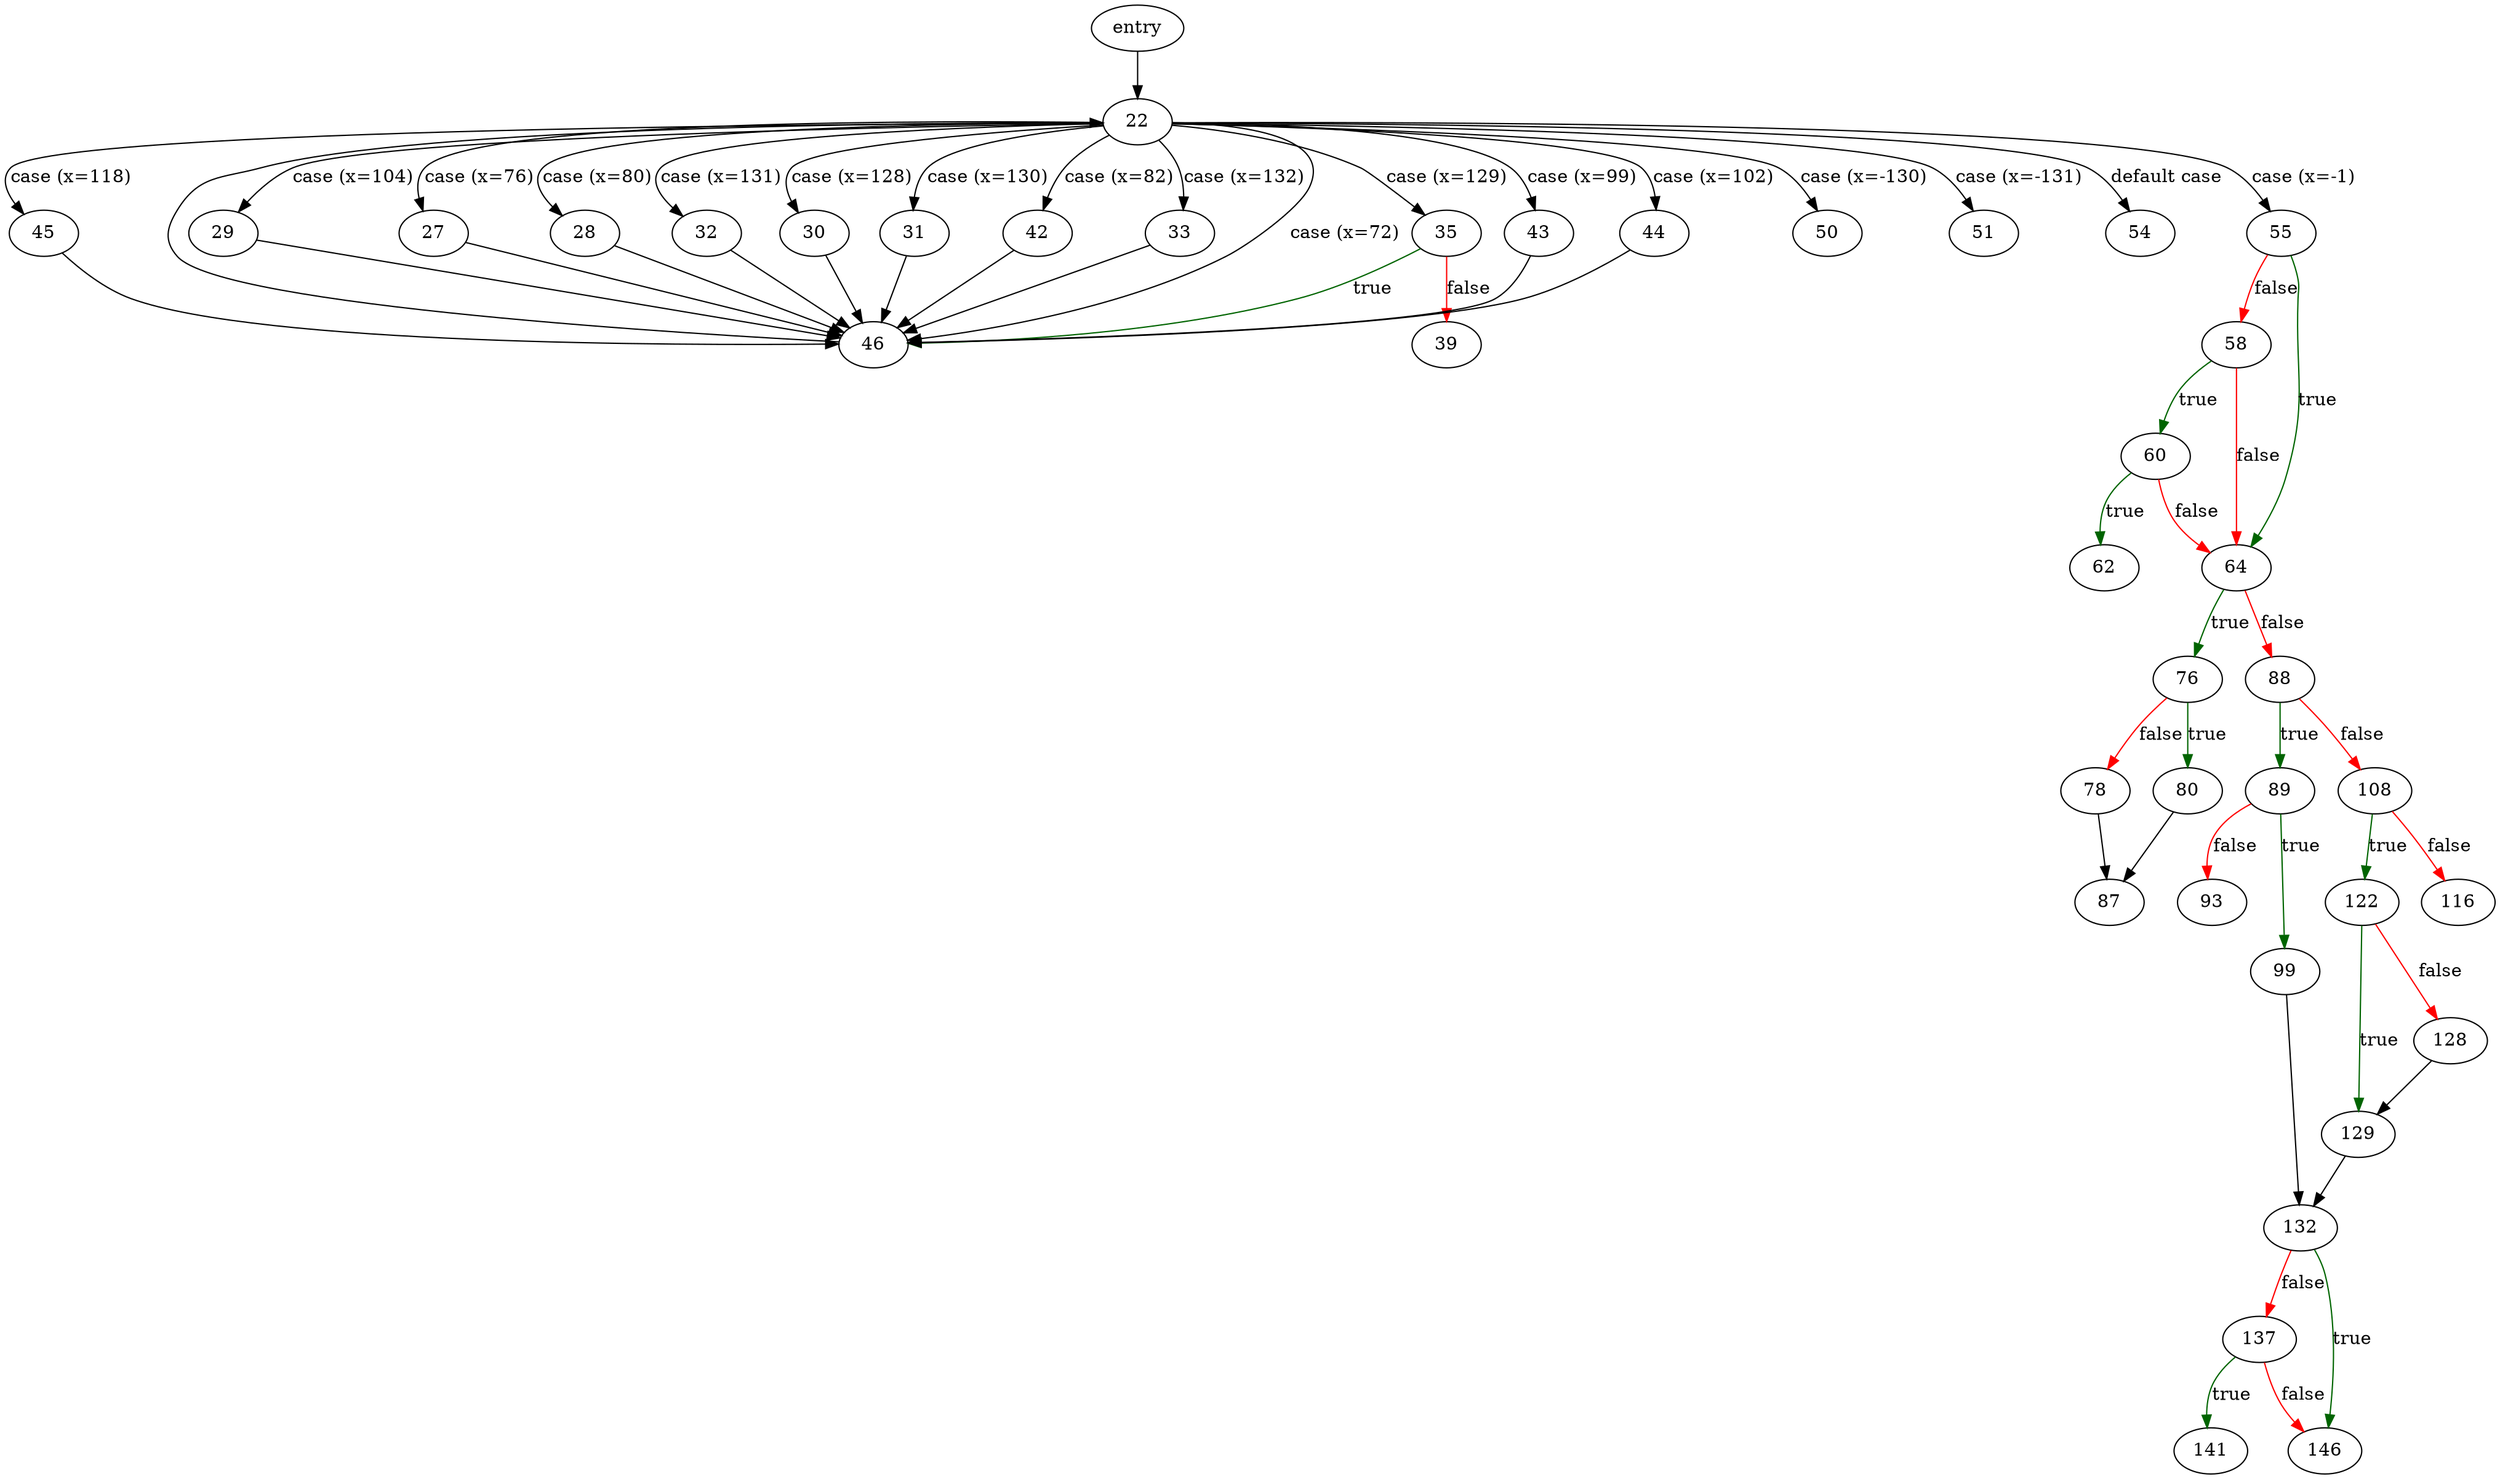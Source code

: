 digraph "main" {
	// Node definitions.
	2 [label=entry];
	22;
	27;
	28;
	29;
	30;
	31;
	32;
	33;
	35;
	39;
	42;
	43;
	44;
	45;
	46;
	50;
	51;
	54;
	55;
	58;
	60;
	62;
	64;
	76;
	78;
	80;
	87;
	88;
	89;
	93;
	99;
	108;
	116;
	122;
	128;
	129;
	132;
	137;
	141;
	146;

	// Edge definitions.
	2 -> 22;
	22 -> 27 [label="case (x=76)"];
	22 -> 28 [label="case (x=80)"];
	22 -> 29 [label="case (x=104)"];
	22 -> 30 [label="case (x=128)"];
	22 -> 31 [label="case (x=130)"];
	22 -> 32 [label="case (x=131)"];
	22 -> 33 [label="case (x=132)"];
	22 -> 35 [label="case (x=129)"];
	22 -> 42 [label="case (x=82)"];
	22 -> 43 [label="case (x=99)"];
	22 -> 44 [label="case (x=102)"];
	22 -> 45 [label="case (x=118)"];
	22 -> 46 [label="case (x=72)"];
	22 -> 50 [label="case (x=-130)"];
	22 -> 51 [label="case (x=-131)"];
	22 -> 54 [label="default case"];
	22 -> 55 [label="case (x=-1)"];
	27 -> 46;
	28 -> 46;
	29 -> 46;
	30 -> 46;
	31 -> 46;
	32 -> 46;
	33 -> 46;
	35 -> 39 [
		color=red
		label=false
	];
	35 -> 46 [
		color=darkgreen
		label=true
	];
	42 -> 46;
	43 -> 46;
	44 -> 46;
	45 -> 46;
	46 -> 22;
	55 -> 58 [
		color=red
		label=false
	];
	55 -> 64 [
		color=darkgreen
		label=true
	];
	58 -> 60 [
		color=darkgreen
		label=true
	];
	58 -> 64 [
		color=red
		label=false
	];
	60 -> 62 [
		color=darkgreen
		label=true
	];
	60 -> 64 [
		color=red
		label=false
	];
	64 -> 76 [
		color=darkgreen
		label=true
	];
	64 -> 88 [
		color=red
		label=false
	];
	76 -> 78 [
		color=red
		label=false
	];
	76 -> 80 [
		color=darkgreen
		label=true
	];
	78 -> 87;
	80 -> 87;
	88 -> 89 [
		color=darkgreen
		label=true
	];
	88 -> 108 [
		color=red
		label=false
	];
	89 -> 93 [
		color=red
		label=false
	];
	89 -> 99 [
		color=darkgreen
		label=true
	];
	99 -> 132;
	108 -> 116 [
		color=red
		label=false
	];
	108 -> 122 [
		color=darkgreen
		label=true
	];
	122 -> 128 [
		color=red
		label=false
	];
	122 -> 129 [
		color=darkgreen
		label=true
	];
	128 -> 129;
	129 -> 132;
	132 -> 137 [
		color=red
		label=false
	];
	132 -> 146 [
		color=darkgreen
		label=true
	];
	137 -> 141 [
		color=darkgreen
		label=true
	];
	137 -> 146 [
		color=red
		label=false
	];
}
